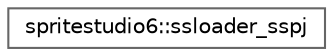 digraph "Graphical Class Hierarchy"
{
 // LATEX_PDF_SIZE
  bgcolor="transparent";
  edge [fontname=Helvetica,fontsize=10,labelfontname=Helvetica,labelfontsize=10];
  node [fontname=Helvetica,fontsize=10,shape=box,height=0.2,width=0.4];
  rankdir="LR";
  Node0 [id="Node000000",label="spritestudio6::ssloader_sspj",height=0.2,width=0.4,color="grey40", fillcolor="white", style="filled",URL="$classspritestudio6_1_1ssloader__sspj.html",tooltip="sspjのローダークラスです。"];
}
